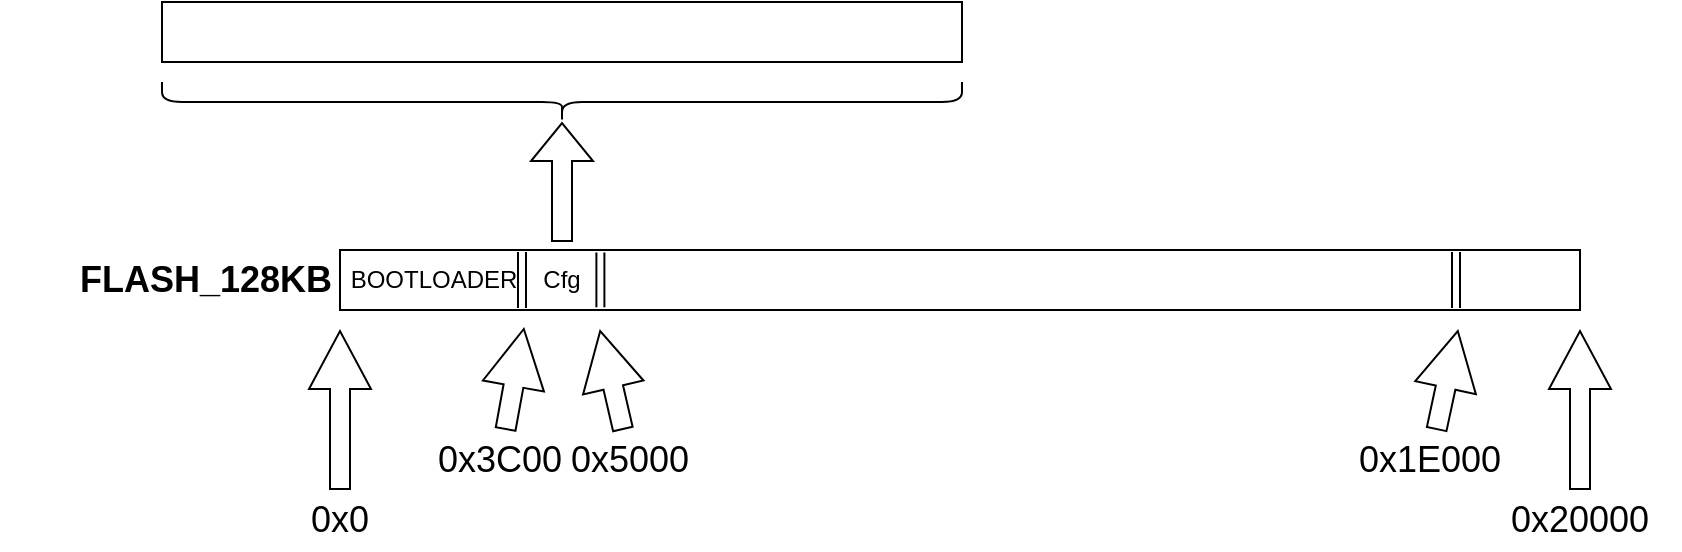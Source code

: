 <mxfile version="26.0.5">
  <diagram name="第 1 页" id="LOiiT-unrX2Uw0yE5oOl">
    <mxGraphModel dx="1816" dy="509" grid="1" gridSize="10" guides="1" tooltips="1" connect="1" arrows="1" fold="1" page="1" pageScale="1" pageWidth="827" pageHeight="2000" math="0" shadow="0">
      <root>
        <mxCell id="0" />
        <mxCell id="1" parent="0" />
        <mxCell id="IYtFgDfIM9FLVhiezO-n-1" value="" style="rounded=0;whiteSpace=wrap;html=1;" vertex="1" parent="1">
          <mxGeometry x="140" y="260" width="620" height="30" as="geometry" />
        </mxCell>
        <mxCell id="IYtFgDfIM9FLVhiezO-n-2" value="&lt;b&gt;&lt;font style=&quot;font-size: 18px;&quot;&gt;FLASH_128KB&lt;/font&gt;&lt;/b&gt;" style="text;html=1;align=center;verticalAlign=middle;whiteSpace=wrap;rounded=0;" vertex="1" parent="1">
          <mxGeometry x="-30" y="245" width="206" height="60" as="geometry" />
        </mxCell>
        <mxCell id="IYtFgDfIM9FLVhiezO-n-3" value="" style="shape=flexArrow;endArrow=classic;html=1;rounded=0;width=10;endSize=9.33;" edge="1" parent="1">
          <mxGeometry width="50" height="50" relative="1" as="geometry">
            <mxPoint x="140" y="380" as="sourcePoint" />
            <mxPoint x="140" y="300" as="targetPoint" />
          </mxGeometry>
        </mxCell>
        <mxCell id="IYtFgDfIM9FLVhiezO-n-4" value="" style="shape=flexArrow;endArrow=classic;html=1;rounded=0;width=10;endSize=9.33;" edge="1" parent="1">
          <mxGeometry width="50" height="50" relative="1" as="geometry">
            <mxPoint x="760" y="380" as="sourcePoint" />
            <mxPoint x="760" y="300" as="targetPoint" />
          </mxGeometry>
        </mxCell>
        <mxCell id="IYtFgDfIM9FLVhiezO-n-5" value="&lt;font style=&quot;font-size: 18px;&quot;&gt;0x0&lt;/font&gt;" style="text;html=1;align=center;verticalAlign=middle;whiteSpace=wrap;rounded=0;" vertex="1" parent="1">
          <mxGeometry x="110" y="380" width="60" height="30" as="geometry" />
        </mxCell>
        <mxCell id="IYtFgDfIM9FLVhiezO-n-6" value="&lt;font style=&quot;font-size: 18px;&quot;&gt;0x20000&lt;/font&gt;" style="text;html=1;align=center;verticalAlign=middle;whiteSpace=wrap;rounded=0;" vertex="1" parent="1">
          <mxGeometry x="710" y="380" width="100" height="30" as="geometry" />
        </mxCell>
        <mxCell id="IYtFgDfIM9FLVhiezO-n-7" value="" style="shape=flexArrow;endArrow=classic;html=1;rounded=0;width=10;endSize=9.33;" edge="1" parent="1" source="IYtFgDfIM9FLVhiezO-n-8">
          <mxGeometry width="50" height="50" relative="1" as="geometry">
            <mxPoint x="270" y="380" as="sourcePoint" />
            <mxPoint x="270" y="300" as="targetPoint" />
          </mxGeometry>
        </mxCell>
        <mxCell id="IYtFgDfIM9FLVhiezO-n-9" value="" style="endArrow=none;html=1;rounded=0;entryX=0.208;entryY=1.1;entryDx=0;entryDy=0;entryPerimeter=0;" edge="1" parent="1" source="IYtFgDfIM9FLVhiezO-n-1">
          <mxGeometry width="50" height="50" relative="1" as="geometry">
            <mxPoint x="390" y="397" as="sourcePoint" />
            <mxPoint x="268.96" y="290" as="targetPoint" />
          </mxGeometry>
        </mxCell>
        <mxCell id="IYtFgDfIM9FLVhiezO-n-11" value="" style="shape=link;html=1;rounded=0;entryX=0.21;entryY=0.956;entryDx=0;entryDy=0;entryPerimeter=0;exitX=0.21;exitY=0.042;exitDx=0;exitDy=0;exitPerimeter=0;" edge="1" parent="1" source="IYtFgDfIM9FLVhiezO-n-1" target="IYtFgDfIM9FLVhiezO-n-1">
          <mxGeometry width="100" relative="1" as="geometry">
            <mxPoint x="230" y="270" as="sourcePoint" />
            <mxPoint x="330" y="270" as="targetPoint" />
            <Array as="points" />
          </mxGeometry>
        </mxCell>
        <mxCell id="IYtFgDfIM9FLVhiezO-n-12" value="" style="shape=flexArrow;endArrow=classic;html=1;rounded=0;" edge="1" parent="1">
          <mxGeometry width="50" height="50" relative="1" as="geometry">
            <mxPoint x="251" y="256" as="sourcePoint" />
            <mxPoint x="251" y="196" as="targetPoint" />
          </mxGeometry>
        </mxCell>
        <mxCell id="IYtFgDfIM9FLVhiezO-n-13" value="" style="shape=curlyBracket;whiteSpace=wrap;html=1;rounded=1;flipH=1;labelPosition=right;verticalLabelPosition=middle;align=left;verticalAlign=middle;rotation=90;" vertex="1" parent="1">
          <mxGeometry x="241" y="-14" width="20" height="400" as="geometry" />
        </mxCell>
        <mxCell id="IYtFgDfIM9FLVhiezO-n-14" value="" style="rounded=0;whiteSpace=wrap;html=1;" vertex="1" parent="1">
          <mxGeometry x="51" y="136" width="400" height="30" as="geometry" />
        </mxCell>
        <mxCell id="IYtFgDfIM9FLVhiezO-n-15" value="" style="shape=flexArrow;endArrow=classic;html=1;rounded=0;width=10;endSize=9.33;" edge="1" parent="1" source="IYtFgDfIM9FLVhiezO-n-17">
          <mxGeometry width="50" height="50" relative="1" as="geometry">
            <mxPoint x="232" y="379" as="sourcePoint" />
            <mxPoint x="232" y="299" as="targetPoint" />
          </mxGeometry>
        </mxCell>
        <mxCell id="IYtFgDfIM9FLVhiezO-n-16" value="" style="shape=flexArrow;endArrow=classic;html=1;rounded=0;width=10;endSize=9.33;" edge="1" parent="1" target="IYtFgDfIM9FLVhiezO-n-8">
          <mxGeometry width="50" height="50" relative="1" as="geometry">
            <mxPoint x="270" y="380" as="sourcePoint" />
            <mxPoint x="270" y="300" as="targetPoint" />
          </mxGeometry>
        </mxCell>
        <mxCell id="IYtFgDfIM9FLVhiezO-n-8" value="&lt;font style=&quot;font-size: 18px;&quot;&gt;0x5000&lt;/font&gt;" style="text;html=1;align=center;verticalAlign=middle;whiteSpace=wrap;rounded=0;" vertex="1" parent="1">
          <mxGeometry x="250" y="350" width="70" height="30" as="geometry" />
        </mxCell>
        <mxCell id="IYtFgDfIM9FLVhiezO-n-17" value="&lt;font style=&quot;font-size: 18px;&quot;&gt;0x3C00&lt;/font&gt;" style="text;html=1;align=center;verticalAlign=middle;whiteSpace=wrap;rounded=0;" vertex="1" parent="1">
          <mxGeometry x="190" y="350" width="60" height="30" as="geometry" />
        </mxCell>
        <mxCell id="IYtFgDfIM9FLVhiezO-n-19" value="" style="shape=link;html=1;rounded=0;entryX=0.21;entryY=0.956;entryDx=0;entryDy=0;entryPerimeter=0;exitX=0.21;exitY=0.042;exitDx=0;exitDy=0;exitPerimeter=0;" edge="1" parent="1">
          <mxGeometry width="100" relative="1" as="geometry">
            <mxPoint x="231" y="261" as="sourcePoint" />
            <mxPoint x="231" y="289" as="targetPoint" />
            <Array as="points" />
          </mxGeometry>
        </mxCell>
        <mxCell id="IYtFgDfIM9FLVhiezO-n-20" value="BOOTLOADER" style="text;html=1;align=center;verticalAlign=middle;whiteSpace=wrap;rounded=0;" vertex="1" parent="1">
          <mxGeometry x="154" y="260" width="66" height="30" as="geometry" />
        </mxCell>
        <mxCell id="IYtFgDfIM9FLVhiezO-n-21" value="Cfg" style="text;html=1;align=center;verticalAlign=middle;whiteSpace=wrap;rounded=0;" vertex="1" parent="1">
          <mxGeometry x="231" y="260" width="40" height="30" as="geometry" />
        </mxCell>
        <mxCell id="IYtFgDfIM9FLVhiezO-n-25" value="" style="shape=flexArrow;endArrow=classic;html=1;rounded=0;width=10;endSize=9.33;" edge="1" parent="1" source="IYtFgDfIM9FLVhiezO-n-23">
          <mxGeometry width="50" height="50" relative="1" as="geometry">
            <mxPoint x="699" y="380" as="sourcePoint" />
            <mxPoint x="699" y="300" as="targetPoint" />
          </mxGeometry>
        </mxCell>
        <mxCell id="IYtFgDfIM9FLVhiezO-n-28" value="" style="shape=flexArrow;endArrow=classic;html=1;rounded=0;width=10;endSize=9.33;" edge="1" parent="1" target="IYtFgDfIM9FLVhiezO-n-23">
          <mxGeometry width="50" height="50" relative="1" as="geometry">
            <mxPoint x="699" y="380" as="sourcePoint" />
            <mxPoint x="699" y="300" as="targetPoint" />
          </mxGeometry>
        </mxCell>
        <mxCell id="IYtFgDfIM9FLVhiezO-n-23" value="&lt;font style=&quot;font-size: 18px;&quot;&gt;0x1E000&lt;/font&gt;" style="text;html=1;align=center;verticalAlign=middle;whiteSpace=wrap;rounded=0;" vertex="1" parent="1">
          <mxGeometry x="650" y="350" width="70" height="30" as="geometry" />
        </mxCell>
        <mxCell id="IYtFgDfIM9FLVhiezO-n-29" value="" style="shape=link;html=1;rounded=0;entryX=0.21;entryY=0.956;entryDx=0;entryDy=0;entryPerimeter=0;exitX=0.21;exitY=0.042;exitDx=0;exitDy=0;exitPerimeter=0;" edge="1" parent="1">
          <mxGeometry width="100" relative="1" as="geometry">
            <mxPoint x="698" y="261" as="sourcePoint" />
            <mxPoint x="698" y="289" as="targetPoint" />
            <Array as="points" />
          </mxGeometry>
        </mxCell>
      </root>
    </mxGraphModel>
  </diagram>
</mxfile>
